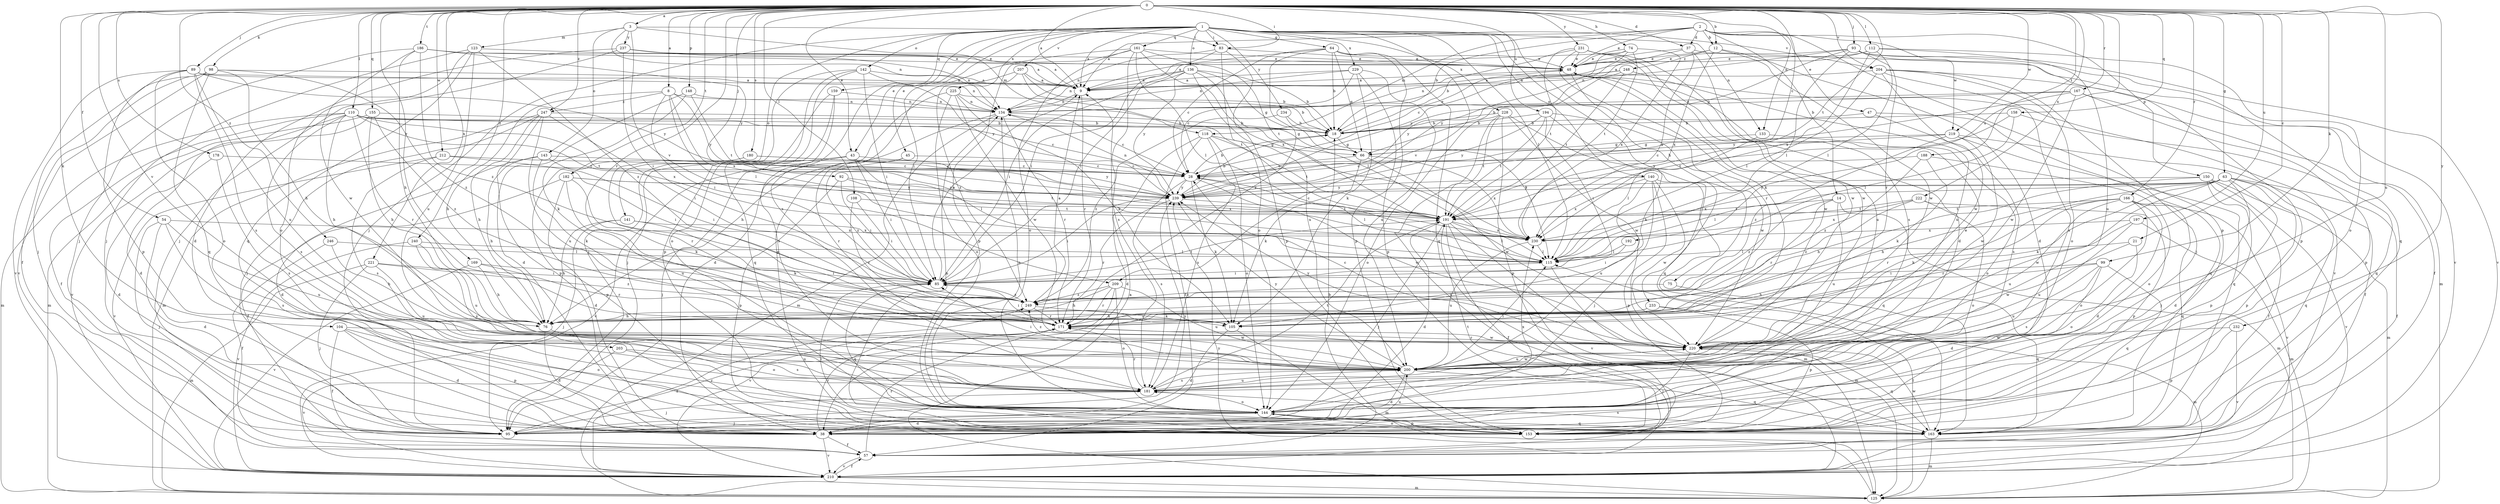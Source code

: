 strict digraph  {
0;
1;
2;
3;
8;
9;
12;
14;
18;
21;
28;
37;
38;
43;
45;
47;
48;
54;
57;
63;
64;
66;
74;
75;
76;
83;
85;
89;
92;
93;
95;
98;
99;
104;
105;
108;
110;
112;
115;
118;
123;
125;
133;
134;
136;
140;
141;
142;
143;
144;
148;
150;
153;
155;
158;
159;
161;
163;
166;
167;
169;
171;
178;
180;
181;
182;
186;
188;
191;
192;
194;
197;
200;
203;
204;
207;
209;
210;
212;
219;
220;
221;
222;
225;
228;
229;
230;
231;
232;
233;
234;
237;
239;
240;
246;
247;
248;
249;
0 -> 3  [label=a];
0 -> 8  [label=a];
0 -> 9  [label=a];
0 -> 12  [label=b];
0 -> 21  [label=c];
0 -> 28  [label=c];
0 -> 37  [label=d];
0 -> 43  [label=e];
0 -> 54  [label=f];
0 -> 63  [label=g];
0 -> 74  [label=h];
0 -> 83  [label=i];
0 -> 89  [label=j];
0 -> 92  [label=j];
0 -> 93  [label=j];
0 -> 98  [label=k];
0 -> 99  [label=k];
0 -> 104  [label=k];
0 -> 108  [label=l];
0 -> 110  [label=l];
0 -> 112  [label=l];
0 -> 133  [label=n];
0 -> 148  [label=p];
0 -> 155  [label=q];
0 -> 158  [label=q];
0 -> 166  [label=r];
0 -> 167  [label=r];
0 -> 169  [label=r];
0 -> 171  [label=r];
0 -> 178  [label=s];
0 -> 180  [label=s];
0 -> 182  [label=t];
0 -> 186  [label=t];
0 -> 188  [label=t];
0 -> 191  [label=t];
0 -> 192  [label=u];
0 -> 194  [label=u];
0 -> 197  [label=u];
0 -> 200  [label=u];
0 -> 203  [label=v];
0 -> 204  [label=v];
0 -> 212  [label=w];
0 -> 219  [label=w];
0 -> 221  [label=x];
0 -> 222  [label=x];
0 -> 231  [label=y];
0 -> 232  [label=y];
0 -> 240  [label=z];
0 -> 246  [label=z];
0 -> 247  [label=z];
1 -> 9  [label=a];
1 -> 43  [label=e];
1 -> 45  [label=e];
1 -> 64  [label=g];
1 -> 75  [label=h];
1 -> 83  [label=i];
1 -> 95  [label=j];
1 -> 115  [label=l];
1 -> 133  [label=n];
1 -> 136  [label=o];
1 -> 140  [label=o];
1 -> 141  [label=o];
1 -> 142  [label=o];
1 -> 159  [label=q];
1 -> 161  [label=q];
1 -> 181  [label=s];
1 -> 204  [label=v];
1 -> 207  [label=v];
1 -> 209  [label=v];
1 -> 225  [label=x];
1 -> 228  [label=x];
1 -> 229  [label=x];
1 -> 233  [label=y];
1 -> 234  [label=y];
2 -> 9  [label=a];
2 -> 12  [label=b];
2 -> 14  [label=b];
2 -> 18  [label=b];
2 -> 37  [label=d];
2 -> 47  [label=e];
2 -> 48  [label=e];
2 -> 118  [label=m];
2 -> 150  [label=p];
2 -> 153  [label=p];
2 -> 219  [label=w];
3 -> 83  [label=i];
3 -> 118  [label=m];
3 -> 123  [label=m];
3 -> 134  [label=n];
3 -> 143  [label=o];
3 -> 209  [label=v];
3 -> 237  [label=y];
8 -> 76  [label=h];
8 -> 85  [label=i];
8 -> 115  [label=l];
8 -> 134  [label=n];
8 -> 230  [label=x];
8 -> 239  [label=y];
8 -> 247  [label=z];
9 -> 134  [label=n];
9 -> 171  [label=r];
12 -> 38  [label=d];
12 -> 48  [label=e];
12 -> 220  [label=w];
12 -> 230  [label=x];
12 -> 248  [label=z];
14 -> 125  [label=m];
14 -> 171  [label=r];
14 -> 191  [label=t];
14 -> 200  [label=u];
14 -> 249  [label=z];
18 -> 48  [label=e];
18 -> 66  [label=g];
21 -> 115  [label=l];
21 -> 144  [label=o];
21 -> 220  [label=w];
28 -> 18  [label=b];
28 -> 105  [label=k];
28 -> 115  [label=l];
28 -> 181  [label=s];
28 -> 220  [label=w];
28 -> 239  [label=y];
37 -> 48  [label=e];
37 -> 210  [label=v];
37 -> 220  [label=w];
37 -> 230  [label=x];
37 -> 239  [label=y];
38 -> 57  [label=f];
38 -> 171  [label=r];
38 -> 200  [label=u];
38 -> 210  [label=v];
43 -> 28  [label=c];
43 -> 85  [label=i];
43 -> 95  [label=j];
43 -> 115  [label=l];
43 -> 210  [label=v];
45 -> 28  [label=c];
45 -> 171  [label=r];
45 -> 249  [label=z];
47 -> 18  [label=b];
47 -> 163  [label=q];
47 -> 181  [label=s];
48 -> 9  [label=a];
48 -> 171  [label=r];
48 -> 200  [label=u];
48 -> 210  [label=v];
48 -> 220  [label=w];
54 -> 38  [label=d];
54 -> 95  [label=j];
54 -> 181  [label=s];
54 -> 200  [label=u];
54 -> 230  [label=x];
57 -> 18  [label=b];
57 -> 171  [label=r];
57 -> 210  [label=v];
63 -> 38  [label=d];
63 -> 57  [label=f];
63 -> 76  [label=h];
63 -> 95  [label=j];
63 -> 105  [label=k];
63 -> 115  [label=l];
63 -> 153  [label=p];
63 -> 163  [label=q];
63 -> 220  [label=w];
63 -> 230  [label=x];
63 -> 239  [label=y];
64 -> 18  [label=b];
64 -> 28  [label=c];
64 -> 48  [label=e];
64 -> 66  [label=g];
64 -> 85  [label=i];
64 -> 153  [label=p];
64 -> 163  [label=q];
64 -> 171  [label=r];
66 -> 28  [label=c];
66 -> 105  [label=k];
66 -> 220  [label=w];
66 -> 230  [label=x];
74 -> 9  [label=a];
74 -> 28  [label=c];
74 -> 48  [label=e];
74 -> 191  [label=t];
74 -> 230  [label=x];
74 -> 239  [label=y];
75 -> 163  [label=q];
75 -> 249  [label=z];
76 -> 38  [label=d];
76 -> 144  [label=o];
83 -> 48  [label=e];
83 -> 85  [label=i];
83 -> 134  [label=n];
83 -> 144  [label=o];
83 -> 153  [label=p];
85 -> 9  [label=a];
85 -> 163  [label=q];
85 -> 191  [label=t];
85 -> 249  [label=z];
89 -> 9  [label=a];
89 -> 134  [label=n];
89 -> 144  [label=o];
89 -> 153  [label=p];
89 -> 181  [label=s];
89 -> 200  [label=u];
89 -> 210  [label=v];
89 -> 239  [label=y];
92 -> 85  [label=i];
92 -> 153  [label=p];
92 -> 230  [label=x];
92 -> 239  [label=y];
93 -> 48  [label=e];
93 -> 66  [label=g];
93 -> 115  [label=l];
93 -> 134  [label=n];
93 -> 153  [label=p];
93 -> 163  [label=q];
93 -> 171  [label=r];
93 -> 210  [label=v];
95 -> 171  [label=r];
95 -> 239  [label=y];
98 -> 9  [label=a];
98 -> 57  [label=f];
98 -> 76  [label=h];
98 -> 95  [label=j];
98 -> 163  [label=q];
98 -> 210  [label=v];
98 -> 249  [label=z];
99 -> 38  [label=d];
99 -> 76  [label=h];
99 -> 85  [label=i];
99 -> 163  [label=q];
99 -> 181  [label=s];
99 -> 200  [label=u];
104 -> 38  [label=d];
104 -> 57  [label=f];
104 -> 144  [label=o];
104 -> 153  [label=p];
104 -> 220  [label=w];
105 -> 38  [label=d];
105 -> 125  [label=m];
108 -> 85  [label=i];
108 -> 171  [label=r];
108 -> 191  [label=t];
110 -> 18  [label=b];
110 -> 28  [label=c];
110 -> 38  [label=d];
110 -> 57  [label=f];
110 -> 66  [label=g];
110 -> 76  [label=h];
110 -> 125  [label=m];
110 -> 171  [label=r];
110 -> 181  [label=s];
110 -> 191  [label=t];
110 -> 230  [label=x];
112 -> 9  [label=a];
112 -> 48  [label=e];
112 -> 115  [label=l];
112 -> 144  [label=o];
112 -> 200  [label=u];
112 -> 230  [label=x];
115 -> 85  [label=i];
115 -> 125  [label=m];
118 -> 38  [label=d];
118 -> 57  [label=f];
118 -> 66  [label=g];
118 -> 144  [label=o];
118 -> 181  [label=s];
118 -> 191  [label=t];
123 -> 48  [label=e];
123 -> 95  [label=j];
123 -> 144  [label=o];
123 -> 163  [label=q];
123 -> 200  [label=u];
123 -> 249  [label=z];
125 -> 9  [label=a];
125 -> 115  [label=l];
125 -> 239  [label=y];
133 -> 66  [label=g];
133 -> 115  [label=l];
133 -> 144  [label=o];
134 -> 18  [label=b];
134 -> 28  [label=c];
134 -> 76  [label=h];
134 -> 125  [label=m];
134 -> 171  [label=r];
136 -> 9  [label=a];
136 -> 18  [label=b];
136 -> 66  [label=g];
136 -> 85  [label=i];
136 -> 115  [label=l];
136 -> 134  [label=n];
136 -> 200  [label=u];
136 -> 239  [label=y];
140 -> 95  [label=j];
140 -> 153  [label=p];
140 -> 163  [label=q];
140 -> 200  [label=u];
140 -> 220  [label=w];
140 -> 230  [label=x];
140 -> 239  [label=y];
141 -> 76  [label=h];
141 -> 95  [label=j];
141 -> 105  [label=k];
141 -> 230  [label=x];
142 -> 9  [label=a];
142 -> 85  [label=i];
142 -> 95  [label=j];
142 -> 144  [label=o];
142 -> 153  [label=p];
142 -> 239  [label=y];
143 -> 28  [label=c];
143 -> 38  [label=d];
143 -> 76  [label=h];
143 -> 85  [label=i];
143 -> 105  [label=k];
144 -> 38  [label=d];
144 -> 95  [label=j];
144 -> 134  [label=n];
144 -> 153  [label=p];
144 -> 163  [label=q];
144 -> 230  [label=x];
148 -> 38  [label=d];
148 -> 105  [label=k];
148 -> 134  [label=n];
148 -> 191  [label=t];
150 -> 57  [label=f];
150 -> 76  [label=h];
150 -> 125  [label=m];
150 -> 153  [label=p];
150 -> 210  [label=v];
150 -> 239  [label=y];
153 -> 85  [label=i];
153 -> 134  [label=n];
153 -> 144  [label=o];
153 -> 191  [label=t];
155 -> 18  [label=b];
155 -> 76  [label=h];
155 -> 125  [label=m];
155 -> 210  [label=v];
155 -> 249  [label=z];
158 -> 18  [label=b];
158 -> 115  [label=l];
158 -> 163  [label=q];
158 -> 191  [label=t];
159 -> 95  [label=j];
159 -> 134  [label=n];
159 -> 163  [label=q];
159 -> 181  [label=s];
161 -> 48  [label=e];
161 -> 85  [label=i];
161 -> 115  [label=l];
161 -> 144  [label=o];
161 -> 153  [label=p];
161 -> 181  [label=s];
161 -> 191  [label=t];
161 -> 230  [label=x];
163 -> 125  [label=m];
163 -> 181  [label=s];
163 -> 220  [label=w];
166 -> 38  [label=d];
166 -> 105  [label=k];
166 -> 144  [label=o];
166 -> 163  [label=q];
166 -> 171  [label=r];
166 -> 191  [label=t];
166 -> 200  [label=u];
166 -> 210  [label=v];
167 -> 18  [label=b];
167 -> 57  [label=f];
167 -> 134  [label=n];
167 -> 153  [label=p];
167 -> 220  [label=w];
167 -> 239  [label=y];
169 -> 76  [label=h];
169 -> 85  [label=i];
169 -> 171  [label=r];
169 -> 210  [label=v];
171 -> 85  [label=i];
171 -> 220  [label=w];
178 -> 28  [label=c];
178 -> 38  [label=d];
178 -> 181  [label=s];
180 -> 28  [label=c];
180 -> 153  [label=p];
180 -> 171  [label=r];
180 -> 239  [label=y];
181 -> 48  [label=e];
181 -> 95  [label=j];
181 -> 144  [label=o];
181 -> 171  [label=r];
181 -> 191  [label=t];
181 -> 200  [label=u];
182 -> 38  [label=d];
182 -> 57  [label=f];
182 -> 105  [label=k];
182 -> 191  [label=t];
182 -> 200  [label=u];
182 -> 239  [label=y];
186 -> 9  [label=a];
186 -> 48  [label=e];
186 -> 76  [label=h];
186 -> 95  [label=j];
186 -> 220  [label=w];
186 -> 239  [label=y];
186 -> 249  [label=z];
188 -> 28  [label=c];
188 -> 105  [label=k];
188 -> 144  [label=o];
188 -> 249  [label=z];
191 -> 28  [label=c];
191 -> 38  [label=d];
191 -> 57  [label=f];
191 -> 95  [label=j];
191 -> 115  [label=l];
191 -> 125  [label=m];
191 -> 210  [label=v];
191 -> 230  [label=x];
192 -> 85  [label=i];
192 -> 115  [label=l];
194 -> 18  [label=b];
194 -> 85  [label=i];
194 -> 105  [label=k];
194 -> 191  [label=t];
194 -> 220  [label=w];
194 -> 239  [label=y];
197 -> 125  [label=m];
197 -> 171  [label=r];
197 -> 200  [label=u];
197 -> 230  [label=x];
200 -> 38  [label=d];
200 -> 85  [label=i];
200 -> 115  [label=l];
200 -> 163  [label=q];
200 -> 181  [label=s];
200 -> 220  [label=w];
200 -> 239  [label=y];
203 -> 181  [label=s];
203 -> 200  [label=u];
203 -> 210  [label=v];
204 -> 9  [label=a];
204 -> 95  [label=j];
204 -> 115  [label=l];
204 -> 125  [label=m];
204 -> 144  [label=o];
204 -> 181  [label=s];
204 -> 220  [label=w];
207 -> 9  [label=a];
207 -> 18  [label=b];
207 -> 153  [label=p];
207 -> 191  [label=t];
207 -> 249  [label=z];
209 -> 76  [label=h];
209 -> 144  [label=o];
209 -> 171  [label=r];
209 -> 200  [label=u];
209 -> 210  [label=v];
209 -> 249  [label=z];
210 -> 57  [label=f];
210 -> 125  [label=m];
210 -> 249  [label=z];
212 -> 28  [label=c];
212 -> 85  [label=i];
212 -> 181  [label=s];
212 -> 210  [label=v];
219 -> 28  [label=c];
219 -> 57  [label=f];
219 -> 66  [label=g];
219 -> 163  [label=q];
219 -> 220  [label=w];
219 -> 249  [label=z];
220 -> 28  [label=c];
220 -> 95  [label=j];
220 -> 163  [label=q];
220 -> 171  [label=r];
220 -> 200  [label=u];
220 -> 239  [label=y];
220 -> 249  [label=z];
221 -> 85  [label=i];
221 -> 95  [label=j];
221 -> 125  [label=m];
221 -> 200  [label=u];
221 -> 249  [label=z];
222 -> 144  [label=o];
222 -> 153  [label=p];
222 -> 191  [label=t];
222 -> 230  [label=x];
222 -> 249  [label=z];
225 -> 18  [label=b];
225 -> 38  [label=d];
225 -> 105  [label=k];
225 -> 134  [label=n];
225 -> 144  [label=o];
225 -> 220  [label=w];
228 -> 18  [label=b];
228 -> 144  [label=o];
228 -> 153  [label=p];
228 -> 163  [label=q];
228 -> 191  [label=t];
228 -> 210  [label=v];
228 -> 220  [label=w];
229 -> 9  [label=a];
229 -> 28  [label=c];
229 -> 105  [label=k];
229 -> 134  [label=n];
229 -> 153  [label=p];
229 -> 200  [label=u];
230 -> 115  [label=l];
230 -> 200  [label=u];
231 -> 18  [label=b];
231 -> 38  [label=d];
231 -> 48  [label=e];
231 -> 105  [label=k];
231 -> 181  [label=s];
231 -> 191  [label=t];
231 -> 220  [label=w];
232 -> 153  [label=p];
232 -> 210  [label=v];
232 -> 220  [label=w];
233 -> 76  [label=h];
233 -> 125  [label=m];
233 -> 153  [label=p];
233 -> 171  [label=r];
234 -> 18  [label=b];
234 -> 115  [label=l];
234 -> 249  [label=z];
237 -> 9  [label=a];
237 -> 38  [label=d];
237 -> 48  [label=e];
237 -> 85  [label=i];
237 -> 95  [label=j];
237 -> 134  [label=n];
239 -> 18  [label=b];
239 -> 85  [label=i];
239 -> 134  [label=n];
239 -> 171  [label=r];
239 -> 191  [label=t];
240 -> 115  [label=l];
240 -> 181  [label=s];
240 -> 200  [label=u];
240 -> 210  [label=v];
246 -> 57  [label=f];
246 -> 76  [label=h];
246 -> 115  [label=l];
247 -> 18  [label=b];
247 -> 76  [label=h];
247 -> 85  [label=i];
247 -> 95  [label=j];
247 -> 125  [label=m];
247 -> 153  [label=p];
247 -> 200  [label=u];
248 -> 9  [label=a];
248 -> 134  [label=n];
248 -> 191  [label=t];
248 -> 200  [label=u];
248 -> 239  [label=y];
249 -> 9  [label=a];
249 -> 76  [label=h];
249 -> 105  [label=k];
249 -> 171  [label=r];
}
